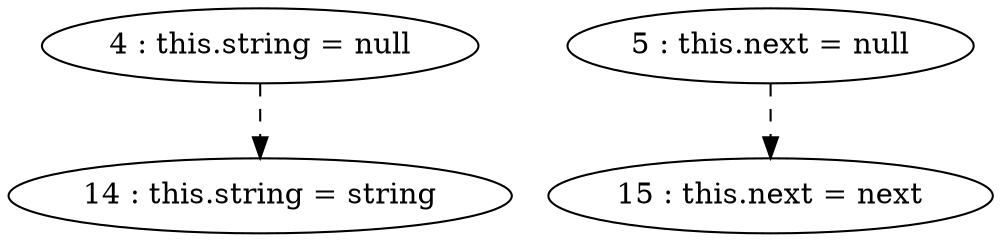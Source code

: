 digraph G {
"4 : this.string = null"
"4 : this.string = null" -> "14 : this.string = string" [style=dashed]
"5 : this.next = null"
"5 : this.next = null" -> "15 : this.next = next" [style=dashed]
"14 : this.string = string"
"15 : this.next = next"
}